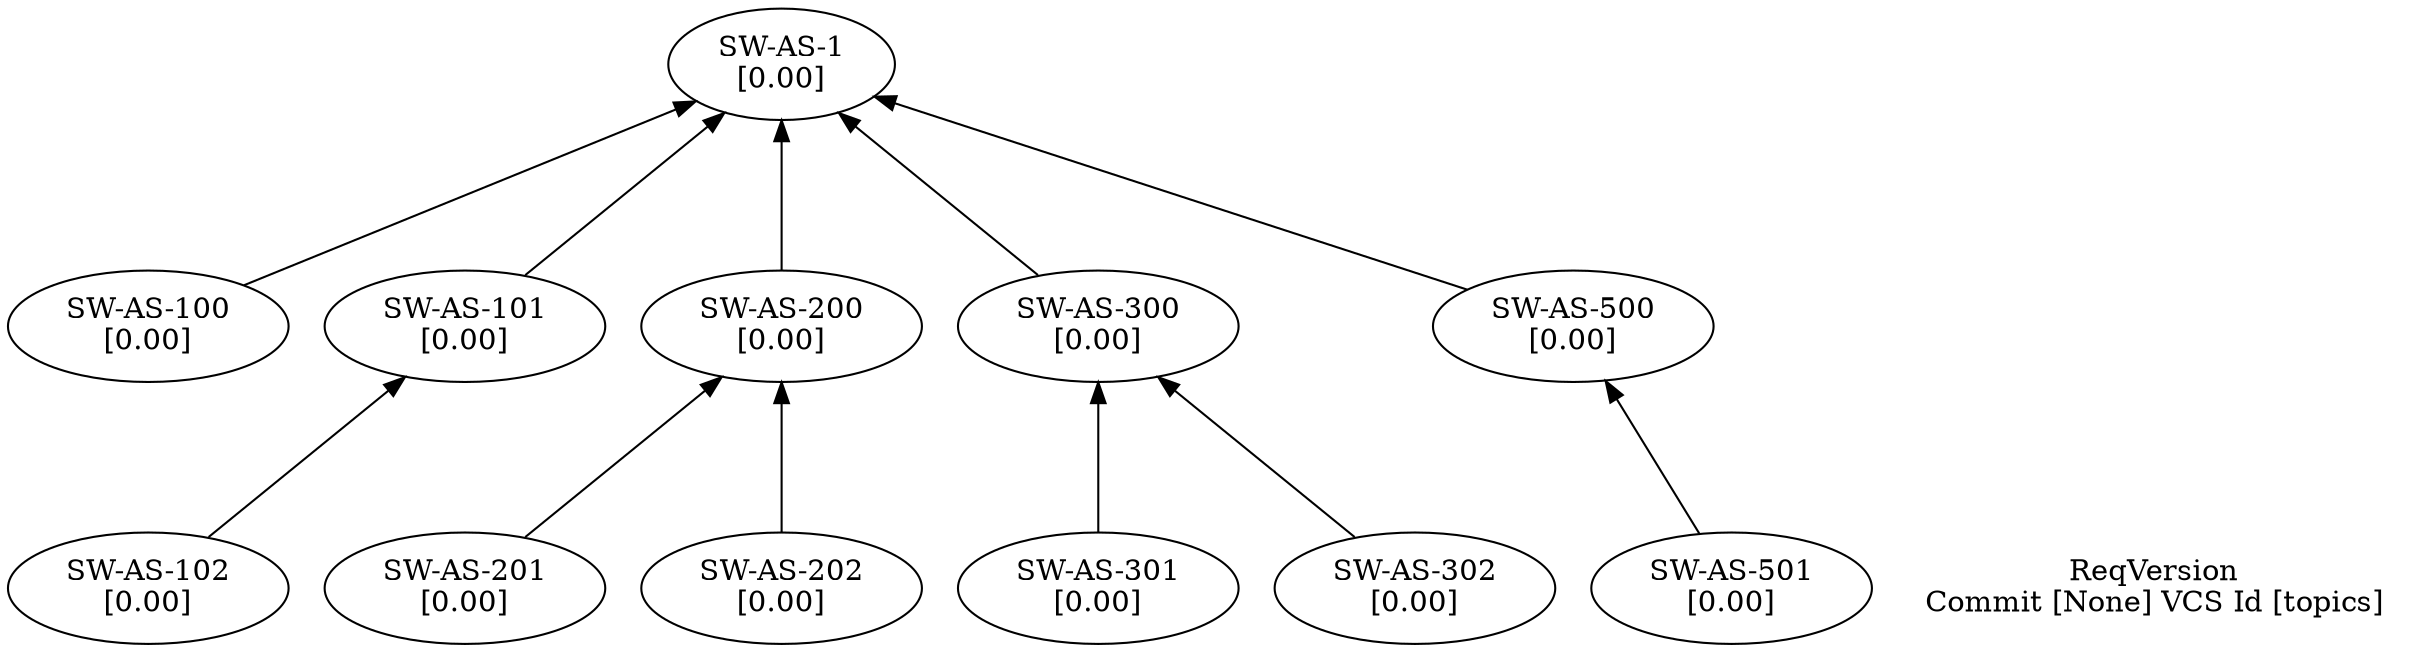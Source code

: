 digraph reqdeps {
rankdir=BT;
mclimit=10.0;
nslimit=10.0;ranksep=1;
"SW-AS-1" [label="SW-AS-1\n[0.00]"];
"SW-AS-100" [label="SW-AS-100\n[0.00]"];
"SW-AS-100" -> "SW-AS-1";
"SW-AS-101" [label="SW-AS-101\n[0.00]"];
"SW-AS-101" -> "SW-AS-1";
"SW-AS-102" [label="SW-AS-102\n[0.00]"];
"SW-AS-102" -> "SW-AS-101";
"SW-AS-200" [label="SW-AS-200\n[0.00]"];
"SW-AS-200" -> "SW-AS-1";
"SW-AS-201" [label="SW-AS-201\n[0.00]"];
"SW-AS-201" -> "SW-AS-200";
"SW-AS-202" [label="SW-AS-202\n[0.00]"];
"SW-AS-202" -> "SW-AS-200";
"SW-AS-300" [label="SW-AS-300\n[0.00]"];
"SW-AS-300" -> "SW-AS-1";
"SW-AS-301" [label="SW-AS-301\n[0.00]"];
"SW-AS-301" -> "SW-AS-300";
"SW-AS-302" [label="SW-AS-302\n[0.00]"];
"SW-AS-302" -> "SW-AS-300";
"SW-AS-500" [label="SW-AS-500\n[0.00]"];
"SW-AS-500" -> "SW-AS-1";
"SW-AS-501" [label="SW-AS-501\n[0.00]"];
"SW-AS-501" -> "SW-AS-500";
ReqVersion [shape=plaintext label="ReqVersion\nCommit [None] VCS Id [topics]"]
}
